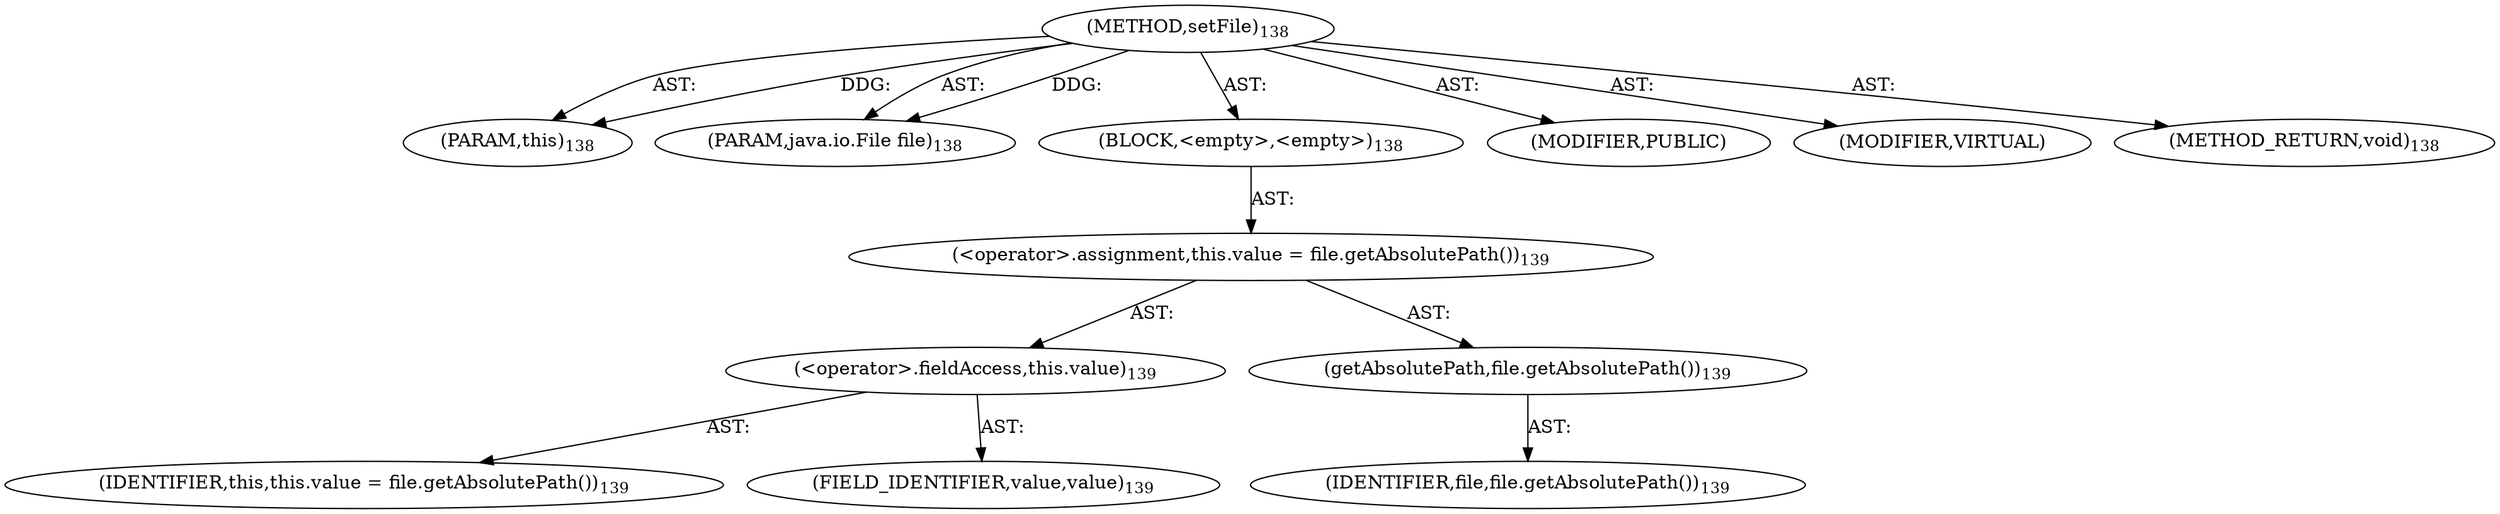 digraph "setFile" {  
"111669149702" [label = <(METHOD,setFile)<SUB>138</SUB>> ]
"115964116997" [label = <(PARAM,this)<SUB>138</SUB>> ]
"115964117002" [label = <(PARAM,java.io.File file)<SUB>138</SUB>> ]
"25769803782" [label = <(BLOCK,&lt;empty&gt;,&lt;empty&gt;)<SUB>138</SUB>> ]
"30064771082" [label = <(&lt;operator&gt;.assignment,this.value = file.getAbsolutePath())<SUB>139</SUB>> ]
"30064771083" [label = <(&lt;operator&gt;.fieldAccess,this.value)<SUB>139</SUB>> ]
"68719476741" [label = <(IDENTIFIER,this,this.value = file.getAbsolutePath())<SUB>139</SUB>> ]
"55834574853" [label = <(FIELD_IDENTIFIER,value,value)<SUB>139</SUB>> ]
"30064771084" [label = <(getAbsolutePath,file.getAbsolutePath())<SUB>139</SUB>> ]
"68719476746" [label = <(IDENTIFIER,file,file.getAbsolutePath())<SUB>139</SUB>> ]
"133143986191" [label = <(MODIFIER,PUBLIC)> ]
"133143986192" [label = <(MODIFIER,VIRTUAL)> ]
"128849018886" [label = <(METHOD_RETURN,void)<SUB>138</SUB>> ]
  "111669149702" -> "115964116997"  [ label = "AST: "] 
  "111669149702" -> "115964117002"  [ label = "AST: "] 
  "111669149702" -> "25769803782"  [ label = "AST: "] 
  "111669149702" -> "133143986191"  [ label = "AST: "] 
  "111669149702" -> "133143986192"  [ label = "AST: "] 
  "111669149702" -> "128849018886"  [ label = "AST: "] 
  "25769803782" -> "30064771082"  [ label = "AST: "] 
  "30064771082" -> "30064771083"  [ label = "AST: "] 
  "30064771082" -> "30064771084"  [ label = "AST: "] 
  "30064771083" -> "68719476741"  [ label = "AST: "] 
  "30064771083" -> "55834574853"  [ label = "AST: "] 
  "30064771084" -> "68719476746"  [ label = "AST: "] 
  "111669149702" -> "115964116997"  [ label = "DDG: "] 
  "111669149702" -> "115964117002"  [ label = "DDG: "] 
}
